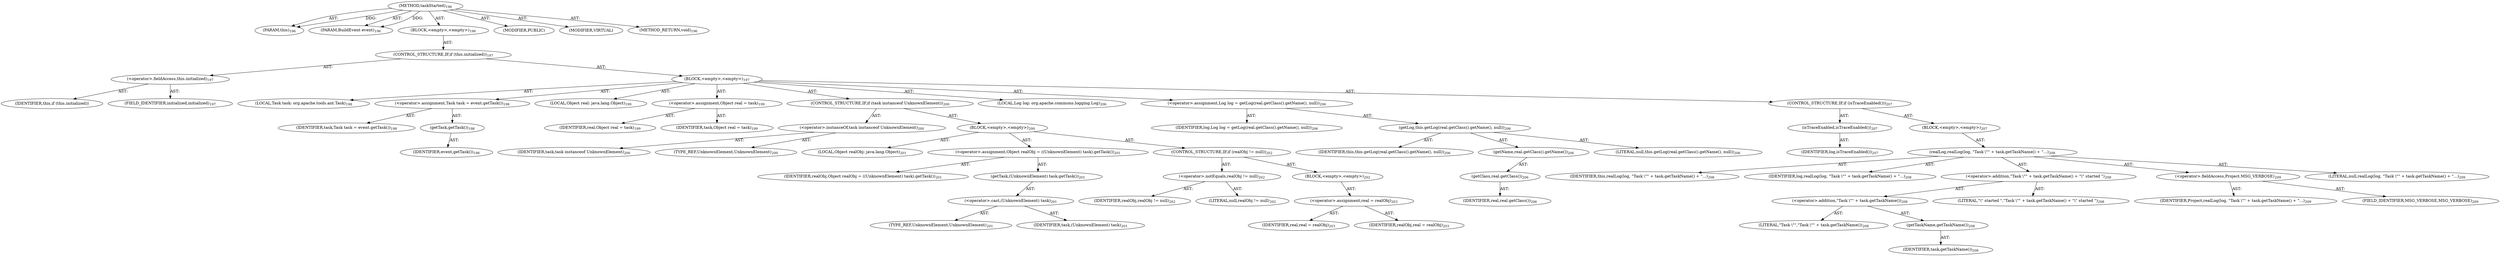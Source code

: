 digraph "taskStarted" {  
"111669149702" [label = <(METHOD,taskStarted)<SUB>196</SUB>> ]
"115964116996" [label = <(PARAM,this)<SUB>196</SUB>> ]
"115964117009" [label = <(PARAM,BuildEvent event)<SUB>196</SUB>> ]
"25769803794" [label = <(BLOCK,&lt;empty&gt;,&lt;empty&gt;)<SUB>196</SUB>> ]
"47244640268" [label = <(CONTROL_STRUCTURE,IF,if (this.initialized))<SUB>197</SUB>> ]
"30064771151" [label = <(&lt;operator&gt;.fieldAccess,this.initialized)<SUB>197</SUB>> ]
"68719476822" [label = <(IDENTIFIER,this,if (this.initialized))> ]
"55834574868" [label = <(FIELD_IDENTIFIER,initialized,initialized)<SUB>197</SUB>> ]
"25769803795" [label = <(BLOCK,&lt;empty&gt;,&lt;empty&gt;)<SUB>197</SUB>> ]
"94489280522" [label = <(LOCAL,Task task: org.apache.tools.ant.Task)<SUB>198</SUB>> ]
"30064771152" [label = <(&lt;operator&gt;.assignment,Task task = event.getTask())<SUB>198</SUB>> ]
"68719476823" [label = <(IDENTIFIER,task,Task task = event.getTask())<SUB>198</SUB>> ]
"30064771153" [label = <(getTask,getTask())<SUB>198</SUB>> ]
"68719476824" [label = <(IDENTIFIER,event,getTask())<SUB>198</SUB>> ]
"94489280523" [label = <(LOCAL,Object real: java.lang.Object)<SUB>199</SUB>> ]
"30064771154" [label = <(&lt;operator&gt;.assignment,Object real = task)<SUB>199</SUB>> ]
"68719476825" [label = <(IDENTIFIER,real,Object real = task)<SUB>199</SUB>> ]
"68719476826" [label = <(IDENTIFIER,task,Object real = task)<SUB>199</SUB>> ]
"47244640269" [label = <(CONTROL_STRUCTURE,IF,if (task instanceof UnknownElement))<SUB>200</SUB>> ]
"30064771155" [label = <(&lt;operator&gt;.instanceOf,task instanceof UnknownElement)<SUB>200</SUB>> ]
"68719476827" [label = <(IDENTIFIER,task,task instanceof UnknownElement)<SUB>200</SUB>> ]
"180388626432" [label = <(TYPE_REF,UnknownElement,UnknownElement)<SUB>200</SUB>> ]
"25769803796" [label = <(BLOCK,&lt;empty&gt;,&lt;empty&gt;)<SUB>200</SUB>> ]
"94489280524" [label = <(LOCAL,Object realObj: java.lang.Object)<SUB>201</SUB>> ]
"30064771156" [label = <(&lt;operator&gt;.assignment,Object realObj = ((UnknownElement) task).getTask())<SUB>201</SUB>> ]
"68719476828" [label = <(IDENTIFIER,realObj,Object realObj = ((UnknownElement) task).getTask())<SUB>201</SUB>> ]
"30064771157" [label = <(getTask,(UnknownElement) task.getTask())<SUB>201</SUB>> ]
"30064771158" [label = <(&lt;operator&gt;.cast,(UnknownElement) task)<SUB>201</SUB>> ]
"180388626433" [label = <(TYPE_REF,UnknownElement,UnknownElement)<SUB>201</SUB>> ]
"68719476829" [label = <(IDENTIFIER,task,(UnknownElement) task)<SUB>201</SUB>> ]
"47244640270" [label = <(CONTROL_STRUCTURE,IF,if (realObj != null))<SUB>202</SUB>> ]
"30064771159" [label = <(&lt;operator&gt;.notEquals,realObj != null)<SUB>202</SUB>> ]
"68719476830" [label = <(IDENTIFIER,realObj,realObj != null)<SUB>202</SUB>> ]
"90194313243" [label = <(LITERAL,null,realObj != null)<SUB>202</SUB>> ]
"25769803797" [label = <(BLOCK,&lt;empty&gt;,&lt;empty&gt;)<SUB>202</SUB>> ]
"30064771160" [label = <(&lt;operator&gt;.assignment,real = realObj)<SUB>203</SUB>> ]
"68719476831" [label = <(IDENTIFIER,real,real = realObj)<SUB>203</SUB>> ]
"68719476832" [label = <(IDENTIFIER,realObj,real = realObj)<SUB>203</SUB>> ]
"94489280525" [label = <(LOCAL,Log log: org.apache.commons.logging.Log)<SUB>206</SUB>> ]
"30064771161" [label = <(&lt;operator&gt;.assignment,Log log = getLog(real.getClass().getName(), null))<SUB>206</SUB>> ]
"68719476833" [label = <(IDENTIFIER,log,Log log = getLog(real.getClass().getName(), null))<SUB>206</SUB>> ]
"30064771162" [label = <(getLog,this.getLog(real.getClass().getName(), null))<SUB>206</SUB>> ]
"68719476746" [label = <(IDENTIFIER,this,this.getLog(real.getClass().getName(), null))<SUB>206</SUB>> ]
"30064771163" [label = <(getName,real.getClass().getName())<SUB>206</SUB>> ]
"30064771164" [label = <(getClass,real.getClass())<SUB>206</SUB>> ]
"68719476834" [label = <(IDENTIFIER,real,real.getClass())<SUB>206</SUB>> ]
"90194313244" [label = <(LITERAL,null,this.getLog(real.getClass().getName(), null))<SUB>206</SUB>> ]
"47244640271" [label = <(CONTROL_STRUCTURE,IF,if (isTraceEnabled()))<SUB>207</SUB>> ]
"30064771165" [label = <(isTraceEnabled,isTraceEnabled())<SUB>207</SUB>> ]
"68719476835" [label = <(IDENTIFIER,log,isTraceEnabled())<SUB>207</SUB>> ]
"25769803798" [label = <(BLOCK,&lt;empty&gt;,&lt;empty&gt;)<SUB>207</SUB>> ]
"30064771166" [label = <(realLog,realLog(log, &quot;Task \&quot;&quot; + task.getTaskName() + &quot;...)<SUB>208</SUB>> ]
"68719476747" [label = <(IDENTIFIER,this,realLog(log, &quot;Task \&quot;&quot; + task.getTaskName() + &quot;...)<SUB>208</SUB>> ]
"68719476836" [label = <(IDENTIFIER,log,realLog(log, &quot;Task \&quot;&quot; + task.getTaskName() + &quot;...)<SUB>208</SUB>> ]
"30064771167" [label = <(&lt;operator&gt;.addition,&quot;Task \&quot;&quot; + task.getTaskName() + &quot;\&quot; started &quot;)<SUB>208</SUB>> ]
"30064771168" [label = <(&lt;operator&gt;.addition,&quot;Task \&quot;&quot; + task.getTaskName())<SUB>208</SUB>> ]
"90194313245" [label = <(LITERAL,&quot;Task \&quot;&quot;,&quot;Task \&quot;&quot; + task.getTaskName())<SUB>208</SUB>> ]
"30064771169" [label = <(getTaskName,getTaskName())<SUB>208</SUB>> ]
"68719476837" [label = <(IDENTIFIER,task,getTaskName())<SUB>208</SUB>> ]
"90194313246" [label = <(LITERAL,&quot;\&quot; started &quot;,&quot;Task \&quot;&quot; + task.getTaskName() + &quot;\&quot; started &quot;)<SUB>208</SUB>> ]
"30064771170" [label = <(&lt;operator&gt;.fieldAccess,Project.MSG_VERBOSE)<SUB>209</SUB>> ]
"68719476838" [label = <(IDENTIFIER,Project,realLog(log, &quot;Task \&quot;&quot; + task.getTaskName() + &quot;...)<SUB>209</SUB>> ]
"55834574869" [label = <(FIELD_IDENTIFIER,MSG_VERBOSE,MSG_VERBOSE)<SUB>209</SUB>> ]
"90194313247" [label = <(LITERAL,null,realLog(log, &quot;Task \&quot;&quot; + task.getTaskName() + &quot;...)<SUB>209</SUB>> ]
"133143986190" [label = <(MODIFIER,PUBLIC)> ]
"133143986191" [label = <(MODIFIER,VIRTUAL)> ]
"128849018886" [label = <(METHOD_RETURN,void)<SUB>196</SUB>> ]
  "111669149702" -> "115964116996"  [ label = "AST: "] 
  "111669149702" -> "115964117009"  [ label = "AST: "] 
  "111669149702" -> "25769803794"  [ label = "AST: "] 
  "111669149702" -> "133143986190"  [ label = "AST: "] 
  "111669149702" -> "133143986191"  [ label = "AST: "] 
  "111669149702" -> "128849018886"  [ label = "AST: "] 
  "25769803794" -> "47244640268"  [ label = "AST: "] 
  "47244640268" -> "30064771151"  [ label = "AST: "] 
  "47244640268" -> "25769803795"  [ label = "AST: "] 
  "30064771151" -> "68719476822"  [ label = "AST: "] 
  "30064771151" -> "55834574868"  [ label = "AST: "] 
  "25769803795" -> "94489280522"  [ label = "AST: "] 
  "25769803795" -> "30064771152"  [ label = "AST: "] 
  "25769803795" -> "94489280523"  [ label = "AST: "] 
  "25769803795" -> "30064771154"  [ label = "AST: "] 
  "25769803795" -> "47244640269"  [ label = "AST: "] 
  "25769803795" -> "94489280525"  [ label = "AST: "] 
  "25769803795" -> "30064771161"  [ label = "AST: "] 
  "25769803795" -> "47244640271"  [ label = "AST: "] 
  "30064771152" -> "68719476823"  [ label = "AST: "] 
  "30064771152" -> "30064771153"  [ label = "AST: "] 
  "30064771153" -> "68719476824"  [ label = "AST: "] 
  "30064771154" -> "68719476825"  [ label = "AST: "] 
  "30064771154" -> "68719476826"  [ label = "AST: "] 
  "47244640269" -> "30064771155"  [ label = "AST: "] 
  "47244640269" -> "25769803796"  [ label = "AST: "] 
  "30064771155" -> "68719476827"  [ label = "AST: "] 
  "30064771155" -> "180388626432"  [ label = "AST: "] 
  "25769803796" -> "94489280524"  [ label = "AST: "] 
  "25769803796" -> "30064771156"  [ label = "AST: "] 
  "25769803796" -> "47244640270"  [ label = "AST: "] 
  "30064771156" -> "68719476828"  [ label = "AST: "] 
  "30064771156" -> "30064771157"  [ label = "AST: "] 
  "30064771157" -> "30064771158"  [ label = "AST: "] 
  "30064771158" -> "180388626433"  [ label = "AST: "] 
  "30064771158" -> "68719476829"  [ label = "AST: "] 
  "47244640270" -> "30064771159"  [ label = "AST: "] 
  "47244640270" -> "25769803797"  [ label = "AST: "] 
  "30064771159" -> "68719476830"  [ label = "AST: "] 
  "30064771159" -> "90194313243"  [ label = "AST: "] 
  "25769803797" -> "30064771160"  [ label = "AST: "] 
  "30064771160" -> "68719476831"  [ label = "AST: "] 
  "30064771160" -> "68719476832"  [ label = "AST: "] 
  "30064771161" -> "68719476833"  [ label = "AST: "] 
  "30064771161" -> "30064771162"  [ label = "AST: "] 
  "30064771162" -> "68719476746"  [ label = "AST: "] 
  "30064771162" -> "30064771163"  [ label = "AST: "] 
  "30064771162" -> "90194313244"  [ label = "AST: "] 
  "30064771163" -> "30064771164"  [ label = "AST: "] 
  "30064771164" -> "68719476834"  [ label = "AST: "] 
  "47244640271" -> "30064771165"  [ label = "AST: "] 
  "47244640271" -> "25769803798"  [ label = "AST: "] 
  "30064771165" -> "68719476835"  [ label = "AST: "] 
  "25769803798" -> "30064771166"  [ label = "AST: "] 
  "30064771166" -> "68719476747"  [ label = "AST: "] 
  "30064771166" -> "68719476836"  [ label = "AST: "] 
  "30064771166" -> "30064771167"  [ label = "AST: "] 
  "30064771166" -> "30064771170"  [ label = "AST: "] 
  "30064771166" -> "90194313247"  [ label = "AST: "] 
  "30064771167" -> "30064771168"  [ label = "AST: "] 
  "30064771167" -> "90194313246"  [ label = "AST: "] 
  "30064771168" -> "90194313245"  [ label = "AST: "] 
  "30064771168" -> "30064771169"  [ label = "AST: "] 
  "30064771169" -> "68719476837"  [ label = "AST: "] 
  "30064771170" -> "68719476838"  [ label = "AST: "] 
  "30064771170" -> "55834574869"  [ label = "AST: "] 
  "111669149702" -> "115964116996"  [ label = "DDG: "] 
  "111669149702" -> "115964117009"  [ label = "DDG: "] 
}
